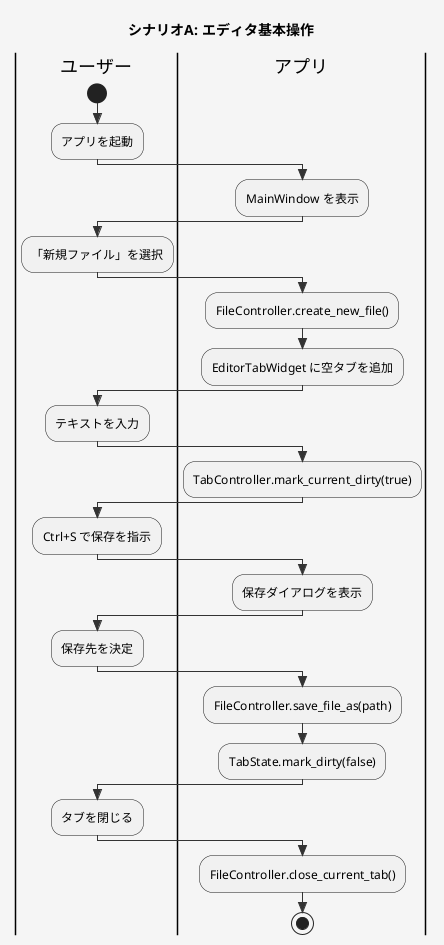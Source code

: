@startuml UAT_Scenario_A
' UATシナリオA: エディタ基本操作のフロー
skinparam style strictuml
skinparam backgroundColor #f5f5f5
skinparam ArrowColor #333333
skinparam ArrowThickness 1
skinparam defaultTextAlignment center

title シナリオA: エディタ基本操作
|ユーザー|
start
:アプリを起動;
|アプリ|
:MainWindow を表示;
|ユーザー|
:「新規ファイル」を選択;
|アプリ|
:FileController.create_new_file();
:EditorTabWidget に空タブを追加;
|ユーザー|
:テキストを入力;
|アプリ|
:TabController.mark_current_dirty(true);
|ユーザー|
:Ctrl+S で保存を指示;
|アプリ|
:保存ダイアログを表示;
|ユーザー|
:保存先を決定;
|アプリ|
:FileController.save_file_as(path);
:TabState.mark_dirty(false);
|ユーザー|
:タブを閉じる;
|アプリ|
:FileController.close_current_tab();
stop
@enduml

@startuml UAT_Scenario_B
' UATシナリオB: 既存ファイル編集のフロー
skinparam style strictuml
skinparam backgroundColor #f5f5f5
skinparam ArrowColor #333333
skinparam ArrowThickness 1
skinparam defaultTextAlignment center

title シナリオB: 既存ファイル編集
|ユーザー|
start
:フォルダツリーでファイルを選択;
|アプリ|
:FolderController.load_initial_tree()*;
:FileController.open_file(path);
|ユーザー|
:内容を編集;
|アプリ|
:TabController.mark_current_dirty(true);
|ユーザー|
:保存を指示;
|アプリ|
:FileController.save_current_file();
:TabState.mark_dirty(false);
|ユーザー|
:再度ファイルを開いて確認;
|アプリ|
:FileController.open_file(path);
:EditorTabWidget に複数タブを維持;
stop
@enduml

@startuml UAT_Scenario_C
' UATシナリオC: AIチャットによる編集フロー
skinparam style strictuml
skinparam backgroundColor #f5f5f5
skinparam ArrowColor #333333
skinparam ArrowThickness 1
skinparam defaultTextAlignment center

title シナリオC: AIチャット
|ユーザー|
start
:チャットパネルにメッセージを入力;
|アプリ|
:ChatPanel.completion_requested を発火;
:AppController._handle_chat_submitted();
:AIController.handle_chat_submit();
|ユーザー|
:応答を確認;
|アプリ|
:ChatPanel.append_ai_message();
|ユーザー|
:ファイルを添付し「AIで編集」を選択;
|アプリ|
:AppController._handle_chat_edit_requested();
:AIController.handle_chat_submit() で提案取得;
:FileController.apply_external_edit(path, content);
:EditorTabWidget を更新;
stop
@enduml

@startuml UAT_Scenario_D
' UATシナリオD: 設定とログ確認フロー
skinparam style strictuml
skinparam backgroundColor #f5f5f5
skinparam ArrowColor #333333
skinparam ArrowThickness 1
skinparam defaultTextAlignment center

title シナリオD: 設定とログ
|ユーザー|
start
:設定メニューを開く;
|アプリ|
:SettingsController.open_dialog();
|ユーザー|
:APIキーを編集して保存;
|アプリ|
:SettingsModel.set_api_key();
:SettingsController.save_settings_from_dialog();
:logging_config へ INFO ログ出力;
|ユーザー|
:logs/application.log を確認;
stop
@enduml
